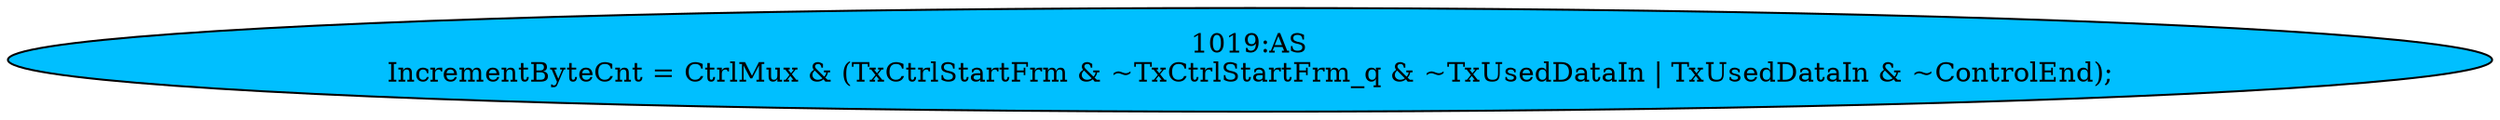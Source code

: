 strict digraph "" {
	node [label="\N"];
	"1019:AS"	 [ast="<pyverilog.vparser.ast.Assign object at 0x7f37fb679a10>",
		def_var="['IncrementByteCnt']",
		fillcolor=deepskyblue,
		label="1019:AS
IncrementByteCnt = CtrlMux & (TxCtrlStartFrm & ~TxCtrlStartFrm_q & ~TxUsedDataIn | TxUsedDataIn & ~ControlEnd);",
		statements="[]",
		style=filled,
		typ=Assign,
		use_var="['CtrlMux', 'TxCtrlStartFrm', 'TxCtrlStartFrm_q', 'TxUsedDataIn', 'TxUsedDataIn', 'ControlEnd']"];
}
